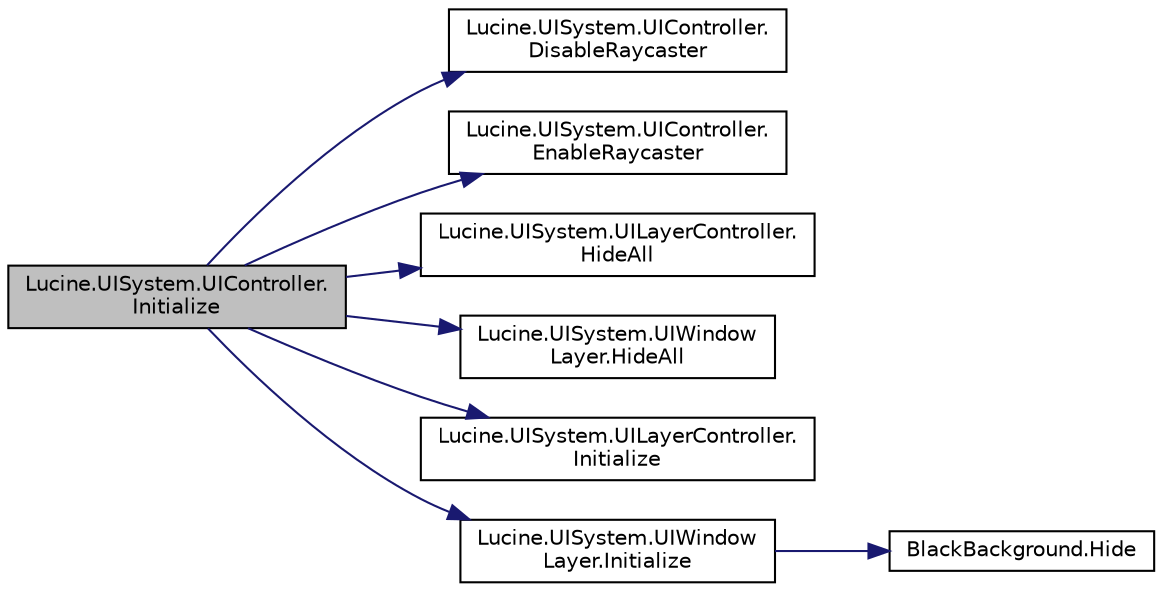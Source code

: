 digraph "Lucine.UISystem.UIController.Initialize"
{
 // LATEX_PDF_SIZE
  edge [fontname="Helvetica",fontsize="10",labelfontname="Helvetica",labelfontsize="10"];
  node [fontname="Helvetica",fontsize="10",shape=record];
  rankdir="LR";
  Node1 [label="Lucine.UISystem.UIController.\lInitialize",height=0.2,width=0.4,color="black", fillcolor="grey75", style="filled", fontcolor="black",tooltip=" "];
  Node1 -> Node2 [color="midnightblue",fontsize="10",style="solid",fontname="Helvetica"];
  Node2 [label="Lucine.UISystem.UIController.\lDisableRaycaster",height=0.2,width=0.4,color="black", fillcolor="white", style="filled",URL="$class_lucine_1_1_u_i_system_1_1_u_i_controller.html#adce7ed971cfa0401507a262c8662bba7",tooltip=" "];
  Node1 -> Node3 [color="midnightblue",fontsize="10",style="solid",fontname="Helvetica"];
  Node3 [label="Lucine.UISystem.UIController.\lEnableRaycaster",height=0.2,width=0.4,color="black", fillcolor="white", style="filled",URL="$class_lucine_1_1_u_i_system_1_1_u_i_controller.html#a2ebe668975bea1693993dbd1a7e73c82",tooltip=" "];
  Node1 -> Node4 [color="midnightblue",fontsize="10",style="solid",fontname="Helvetica"];
  Node4 [label="Lucine.UISystem.UILayerController.\lHideAll",height=0.2,width=0.4,color="black", fillcolor="white", style="filled",URL="$class_lucine_1_1_u_i_system_1_1_u_i_layer_controller.html#a90128509885b1e498a2a770f6af25e6b",tooltip="Hide all screens of the layer animating them or not depending of parameter"];
  Node1 -> Node5 [color="midnightblue",fontsize="10",style="solid",fontname="Helvetica"];
  Node5 [label="Lucine.UISystem.UIWindow\lLayer.HideAll",height=0.2,width=0.4,color="black", fillcolor="white", style="filled",URL="$class_lucine_1_1_u_i_system_1_1_u_i_window_layer.html#a3a3f6500b87d5b2f2e31b0abe6d95c7b",tooltip="Hide all windows of the layer"];
  Node1 -> Node6 [color="midnightblue",fontsize="10",style="solid",fontname="Helvetica"];
  Node6 [label="Lucine.UISystem.UILayerController.\lInitialize",height=0.2,width=0.4,color="black", fillcolor="white", style="filled",URL="$class_lucine_1_1_u_i_system_1_1_u_i_layer_controller.html#a1da8b2106e135b9c91f721e3df977244",tooltip="The initialization function. This is called to initialize a layer all child screen in the layer will ..."];
  Node1 -> Node7 [color="midnightblue",fontsize="10",style="solid",fontname="Helvetica"];
  Node7 [label="Lucine.UISystem.UIWindow\lLayer.Initialize",height=0.2,width=0.4,color="black", fillcolor="white", style="filled",URL="$class_lucine_1_1_u_i_system_1_1_u_i_window_layer.html#a7a6463dcb421fedfa1654944ee885725",tooltip="Windows layer initialization Creates screen transitionning list and initialize from base"];
  Node7 -> Node8 [color="midnightblue",fontsize="10",style="solid",fontname="Helvetica"];
  Node8 [label="BlackBackground.Hide",height=0.2,width=0.4,color="black", fillcolor="white", style="filled",URL="$class_black_background.html#aee0377a30038c688bfa710b2addc7e66",tooltip="Hide the blackbackground"];
}
